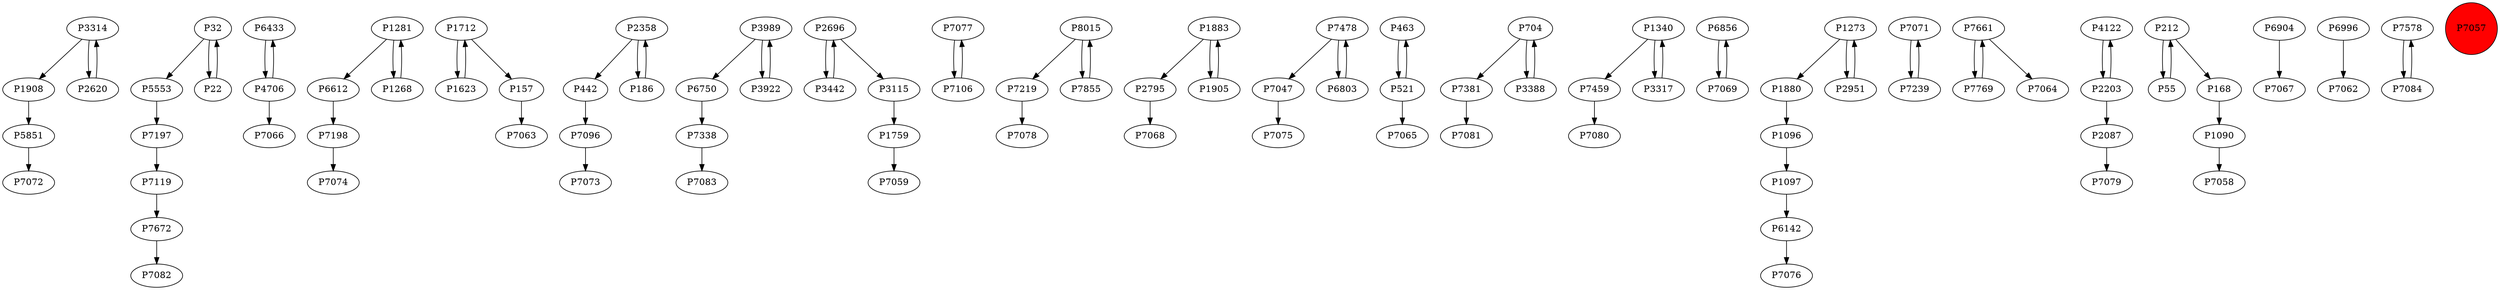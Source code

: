 digraph {
	P3314 -> P1908
	P5553 -> P7197
	P6433 -> P4706
	P6612 -> P7198
	P1712 -> P1623
	P32 -> P5553
	P7096 -> P7073
	P3989 -> P6750
	P2696 -> P3442
	P7672 -> P7082
	P7077 -> P7106
	P7119 -> P7672
	P8015 -> P7219
	P6750 -> P7338
	P1281 -> P6612
	P1883 -> P2795
	P2358 -> P442
	P442 -> P7096
	P2696 -> P3115
	P7478 -> P7047
	P157 -> P7063
	P3442 -> P2696
	P463 -> P521
	P704 -> P7381
	P1712 -> P157
	P1340 -> P7459
	P1905 -> P1883
	P1908 -> P5851
	P3115 -> P1759
	P6803 -> P7478
	P4706 -> P7066
	P7197 -> P7119
	P7047 -> P7075
	P1281 -> P1268
	P2795 -> P7068
	P6856 -> P7069
	P6142 -> P7076
	P521 -> P463
	P7381 -> P7081
	P7338 -> P7083
	P7071 -> P7239
	P7661 -> P7769
	P1273 -> P1880
	P4122 -> P2203
	P3989 -> P3922
	P2203 -> P4122
	P7198 -> P7074
	P22 -> P32
	P1273 -> P2951
	P1090 -> P7058
	P3922 -> P3989
	P7478 -> P6803
	P2358 -> P186
	P212 -> P55
	P2203 -> P2087
	P6904 -> P7067
	P7219 -> P7078
	P1268 -> P1281
	P8015 -> P7855
	P7661 -> P7064
	P7855 -> P8015
	P2951 -> P1273
	P3314 -> P2620
	P2620 -> P3314
	P212 -> P168
	P1623 -> P1712
	P6996 -> P7062
	P704 -> P3388
	P1097 -> P6142
	P1096 -> P1097
	P186 -> P2358
	P3317 -> P1340
	P1883 -> P1905
	P32 -> P22
	P7239 -> P7071
	P55 -> P212
	P2087 -> P7079
	P4706 -> P6433
	P7459 -> P7080
	P1340 -> P3317
	P521 -> P7065
	P3388 -> P704
	P7069 -> P6856
	P7578 -> P7084
	P7106 -> P7077
	P1880 -> P1096
	P7084 -> P7578
	P1759 -> P7059
	P168 -> P1090
	P5851 -> P7072
	P7769 -> P7661
	P7057 [shape=circle]
	P7057 [style=filled]
	P7057 [fillcolor=red]
}